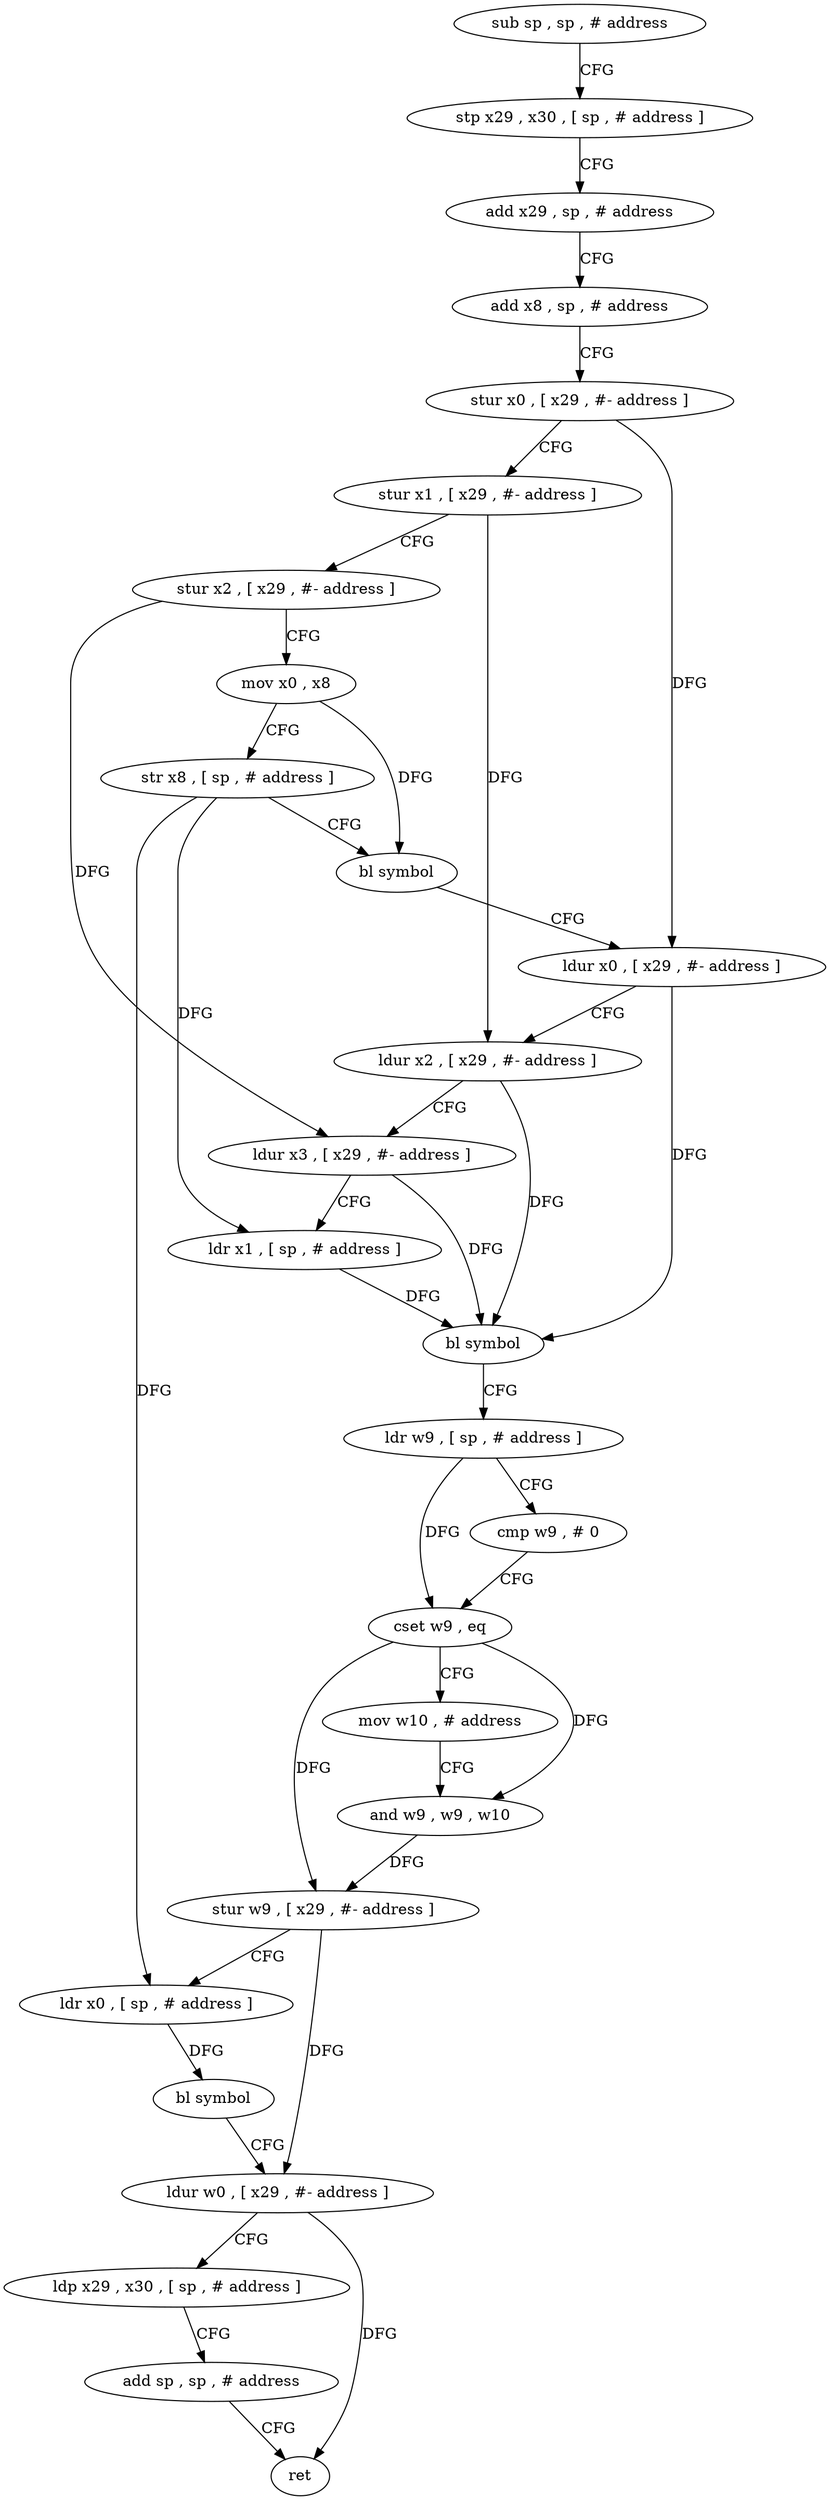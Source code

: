 digraph "func" {
"4266088" [label = "sub sp , sp , # address" ]
"4266092" [label = "stp x29 , x30 , [ sp , # address ]" ]
"4266096" [label = "add x29 , sp , # address" ]
"4266100" [label = "add x8 , sp , # address" ]
"4266104" [label = "stur x0 , [ x29 , #- address ]" ]
"4266108" [label = "stur x1 , [ x29 , #- address ]" ]
"4266112" [label = "stur x2 , [ x29 , #- address ]" ]
"4266116" [label = "mov x0 , x8" ]
"4266120" [label = "str x8 , [ sp , # address ]" ]
"4266124" [label = "bl symbol" ]
"4266128" [label = "ldur x0 , [ x29 , #- address ]" ]
"4266132" [label = "ldur x2 , [ x29 , #- address ]" ]
"4266136" [label = "ldur x3 , [ x29 , #- address ]" ]
"4266140" [label = "ldr x1 , [ sp , # address ]" ]
"4266144" [label = "bl symbol" ]
"4266148" [label = "ldr w9 , [ sp , # address ]" ]
"4266152" [label = "cmp w9 , # 0" ]
"4266156" [label = "cset w9 , eq" ]
"4266160" [label = "mov w10 , # address" ]
"4266164" [label = "and w9 , w9 , w10" ]
"4266168" [label = "stur w9 , [ x29 , #- address ]" ]
"4266172" [label = "ldr x0 , [ sp , # address ]" ]
"4266176" [label = "bl symbol" ]
"4266180" [label = "ldur w0 , [ x29 , #- address ]" ]
"4266184" [label = "ldp x29 , x30 , [ sp , # address ]" ]
"4266188" [label = "add sp , sp , # address" ]
"4266192" [label = "ret" ]
"4266088" -> "4266092" [ label = "CFG" ]
"4266092" -> "4266096" [ label = "CFG" ]
"4266096" -> "4266100" [ label = "CFG" ]
"4266100" -> "4266104" [ label = "CFG" ]
"4266104" -> "4266108" [ label = "CFG" ]
"4266104" -> "4266128" [ label = "DFG" ]
"4266108" -> "4266112" [ label = "CFG" ]
"4266108" -> "4266132" [ label = "DFG" ]
"4266112" -> "4266116" [ label = "CFG" ]
"4266112" -> "4266136" [ label = "DFG" ]
"4266116" -> "4266120" [ label = "CFG" ]
"4266116" -> "4266124" [ label = "DFG" ]
"4266120" -> "4266124" [ label = "CFG" ]
"4266120" -> "4266140" [ label = "DFG" ]
"4266120" -> "4266172" [ label = "DFG" ]
"4266124" -> "4266128" [ label = "CFG" ]
"4266128" -> "4266132" [ label = "CFG" ]
"4266128" -> "4266144" [ label = "DFG" ]
"4266132" -> "4266136" [ label = "CFG" ]
"4266132" -> "4266144" [ label = "DFG" ]
"4266136" -> "4266140" [ label = "CFG" ]
"4266136" -> "4266144" [ label = "DFG" ]
"4266140" -> "4266144" [ label = "DFG" ]
"4266144" -> "4266148" [ label = "CFG" ]
"4266148" -> "4266152" [ label = "CFG" ]
"4266148" -> "4266156" [ label = "DFG" ]
"4266152" -> "4266156" [ label = "CFG" ]
"4266156" -> "4266160" [ label = "CFG" ]
"4266156" -> "4266164" [ label = "DFG" ]
"4266156" -> "4266168" [ label = "DFG" ]
"4266160" -> "4266164" [ label = "CFG" ]
"4266164" -> "4266168" [ label = "DFG" ]
"4266168" -> "4266172" [ label = "CFG" ]
"4266168" -> "4266180" [ label = "DFG" ]
"4266172" -> "4266176" [ label = "DFG" ]
"4266176" -> "4266180" [ label = "CFG" ]
"4266180" -> "4266184" [ label = "CFG" ]
"4266180" -> "4266192" [ label = "DFG" ]
"4266184" -> "4266188" [ label = "CFG" ]
"4266188" -> "4266192" [ label = "CFG" ]
}
